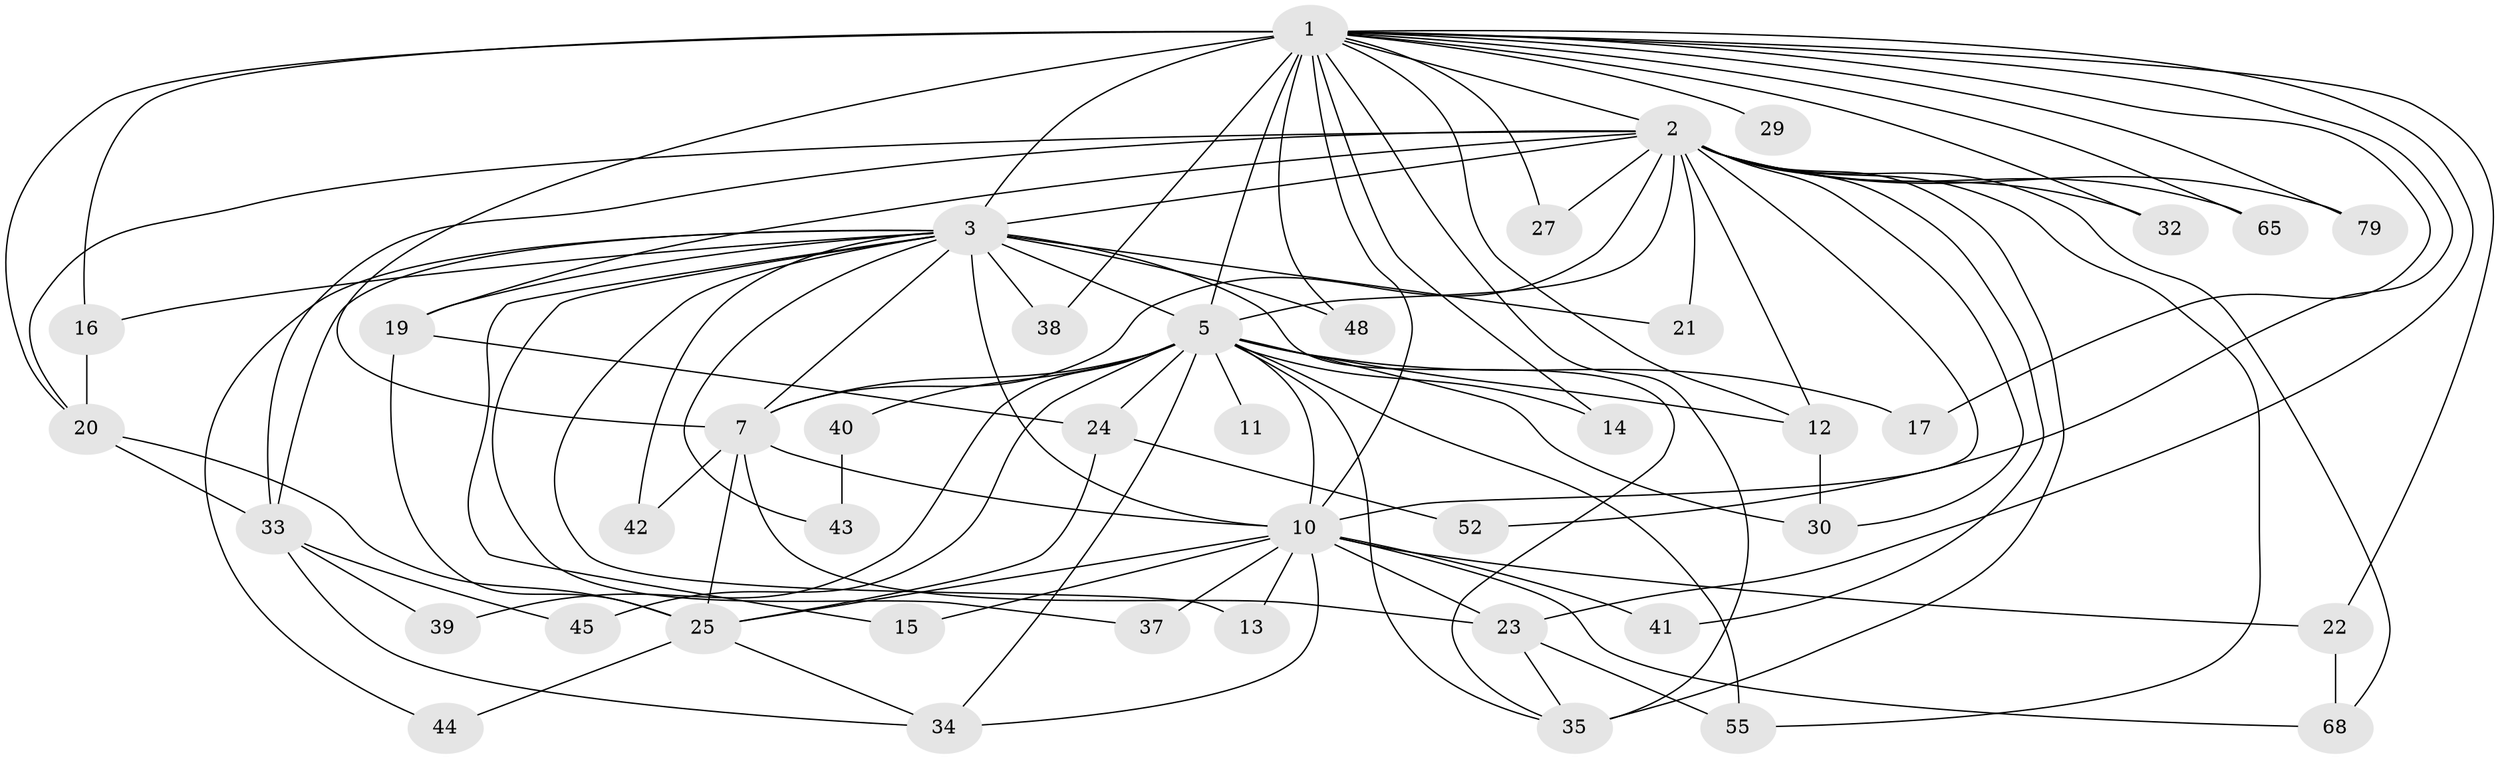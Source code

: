 // original degree distribution, {18: 0.011764705882352941, 15: 0.023529411764705882, 19: 0.011764705882352941, 21: 0.011764705882352941, 22: 0.023529411764705882, 17: 0.011764705882352941, 20: 0.011764705882352941, 23: 0.011764705882352941, 2: 0.5764705882352941, 4: 0.058823529411764705, 3: 0.16470588235294117, 5: 0.058823529411764705, 7: 0.011764705882352941, 6: 0.011764705882352941}
// Generated by graph-tools (version 1.1) at 2025/13/03/09/25 04:13:49]
// undirected, 42 vertices, 99 edges
graph export_dot {
graph [start="1"]
  node [color=gray90,style=filled];
  1 [super="+36+8+31"];
  2 [super="+4"];
  3 [super="+6+61+80+77"];
  5 [super="+28+53+9"];
  7 [super="+62+84+66+71"];
  10;
  11;
  12 [super="+51"];
  13;
  14;
  15;
  16 [super="+54"];
  17;
  19;
  20 [super="+50"];
  21;
  22;
  23;
  24 [super="+46"];
  25 [super="+69+56+26"];
  27;
  29;
  30 [super="+83"];
  32;
  33 [super="+70"];
  34 [super="+57"];
  35 [super="+73+60+59"];
  37;
  38;
  39;
  40;
  41;
  42;
  43;
  44;
  45;
  48;
  52;
  55 [super="+85"];
  65;
  68 [super="+72"];
  79;
  1 -- 2 [weight=5];
  1 -- 3 [weight=5];
  1 -- 5 [weight=7];
  1 -- 7 [weight=2];
  1 -- 10 [weight=2];
  1 -- 16;
  1 -- 17;
  1 -- 22;
  1 -- 27 [weight=2];
  1 -- 32;
  1 -- 65;
  1 -- 35;
  1 -- 52;
  1 -- 12;
  1 -- 14;
  1 -- 79;
  1 -- 20;
  1 -- 23;
  1 -- 29;
  1 -- 38;
  1 -- 48;
  2 -- 3 [weight=4];
  2 -- 5 [weight=8];
  2 -- 7 [weight=3];
  2 -- 10 [weight=2];
  2 -- 27;
  2 -- 30;
  2 -- 35 [weight=2];
  2 -- 79;
  2 -- 65;
  2 -- 68;
  2 -- 19;
  2 -- 21;
  2 -- 32;
  2 -- 33;
  2 -- 41;
  2 -- 55;
  2 -- 20;
  2 -- 12;
  3 -- 5 [weight=4];
  3 -- 7 [weight=3];
  3 -- 10 [weight=4];
  3 -- 13;
  3 -- 15;
  3 -- 16 [weight=2];
  3 -- 21;
  3 -- 42;
  3 -- 43;
  3 -- 48;
  3 -- 19;
  3 -- 35;
  3 -- 37;
  3 -- 38;
  3 -- 44;
  3 -- 33 [weight=2];
  5 -- 7 [weight=2];
  5 -- 10 [weight=4];
  5 -- 11 [weight=2];
  5 -- 12;
  5 -- 14;
  5 -- 24 [weight=2];
  5 -- 30;
  5 -- 34;
  5 -- 45;
  5 -- 55;
  5 -- 40 [weight=2];
  5 -- 35;
  5 -- 39;
  5 -- 17;
  7 -- 10 [weight=2];
  7 -- 25;
  7 -- 42;
  7 -- 23;
  10 -- 13;
  10 -- 15;
  10 -- 22;
  10 -- 23;
  10 -- 25;
  10 -- 37;
  10 -- 41;
  10 -- 68;
  10 -- 34;
  12 -- 30;
  16 -- 20;
  19 -- 24;
  19 -- 25 [weight=2];
  20 -- 33;
  20 -- 25;
  22 -- 68;
  23 -- 55;
  23 -- 35;
  24 -- 25;
  24 -- 52;
  25 -- 34;
  25 -- 44;
  33 -- 34;
  33 -- 39;
  33 -- 45;
  40 -- 43;
}
